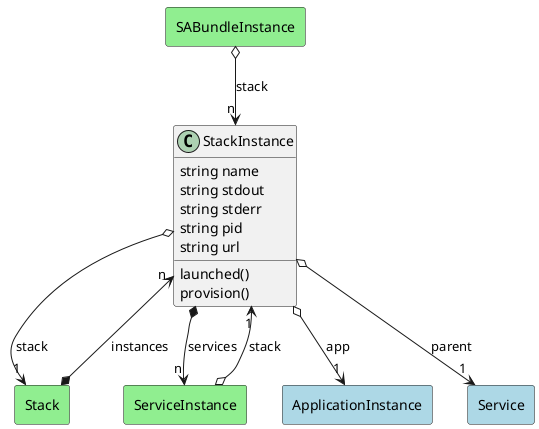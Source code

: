 @startuml

class "StackInstance" as Model {
 string name
 string stdout
 string stderr
 string pid
 string url

 launched()
 provision()
 
}

rectangle "ApplicationInstance" as ApplicationInstance #lightblue {
}

Model o--> "1" ApplicationInstance : app


rectangle "Stack" as Stack #lightblue {
}

Model o--> "1" Stack : stack


rectangle "ServiceInstance" as ServiceInstance #lightblue {
}

Model *--> "n" ServiceInstance : services


rectangle "Service" as Service #lightblue {
}

Model o--> "1" Service : parent




    rectangle "ServiceInstance" as ServiceInstance #lightgreen {
    }
    
        ServiceInstance   o--> "1" Model : "stack"
    
    rectangle "Stack" as Stack #lightgreen {
    }
    
        Stack   *--> "n" Model : "instances"
    
    rectangle "SABundleInstance" as SABundleInstance #lightgreen {
    }
    
        SABundleInstance   o--> "n" Model : "stack"
    

@enduml
